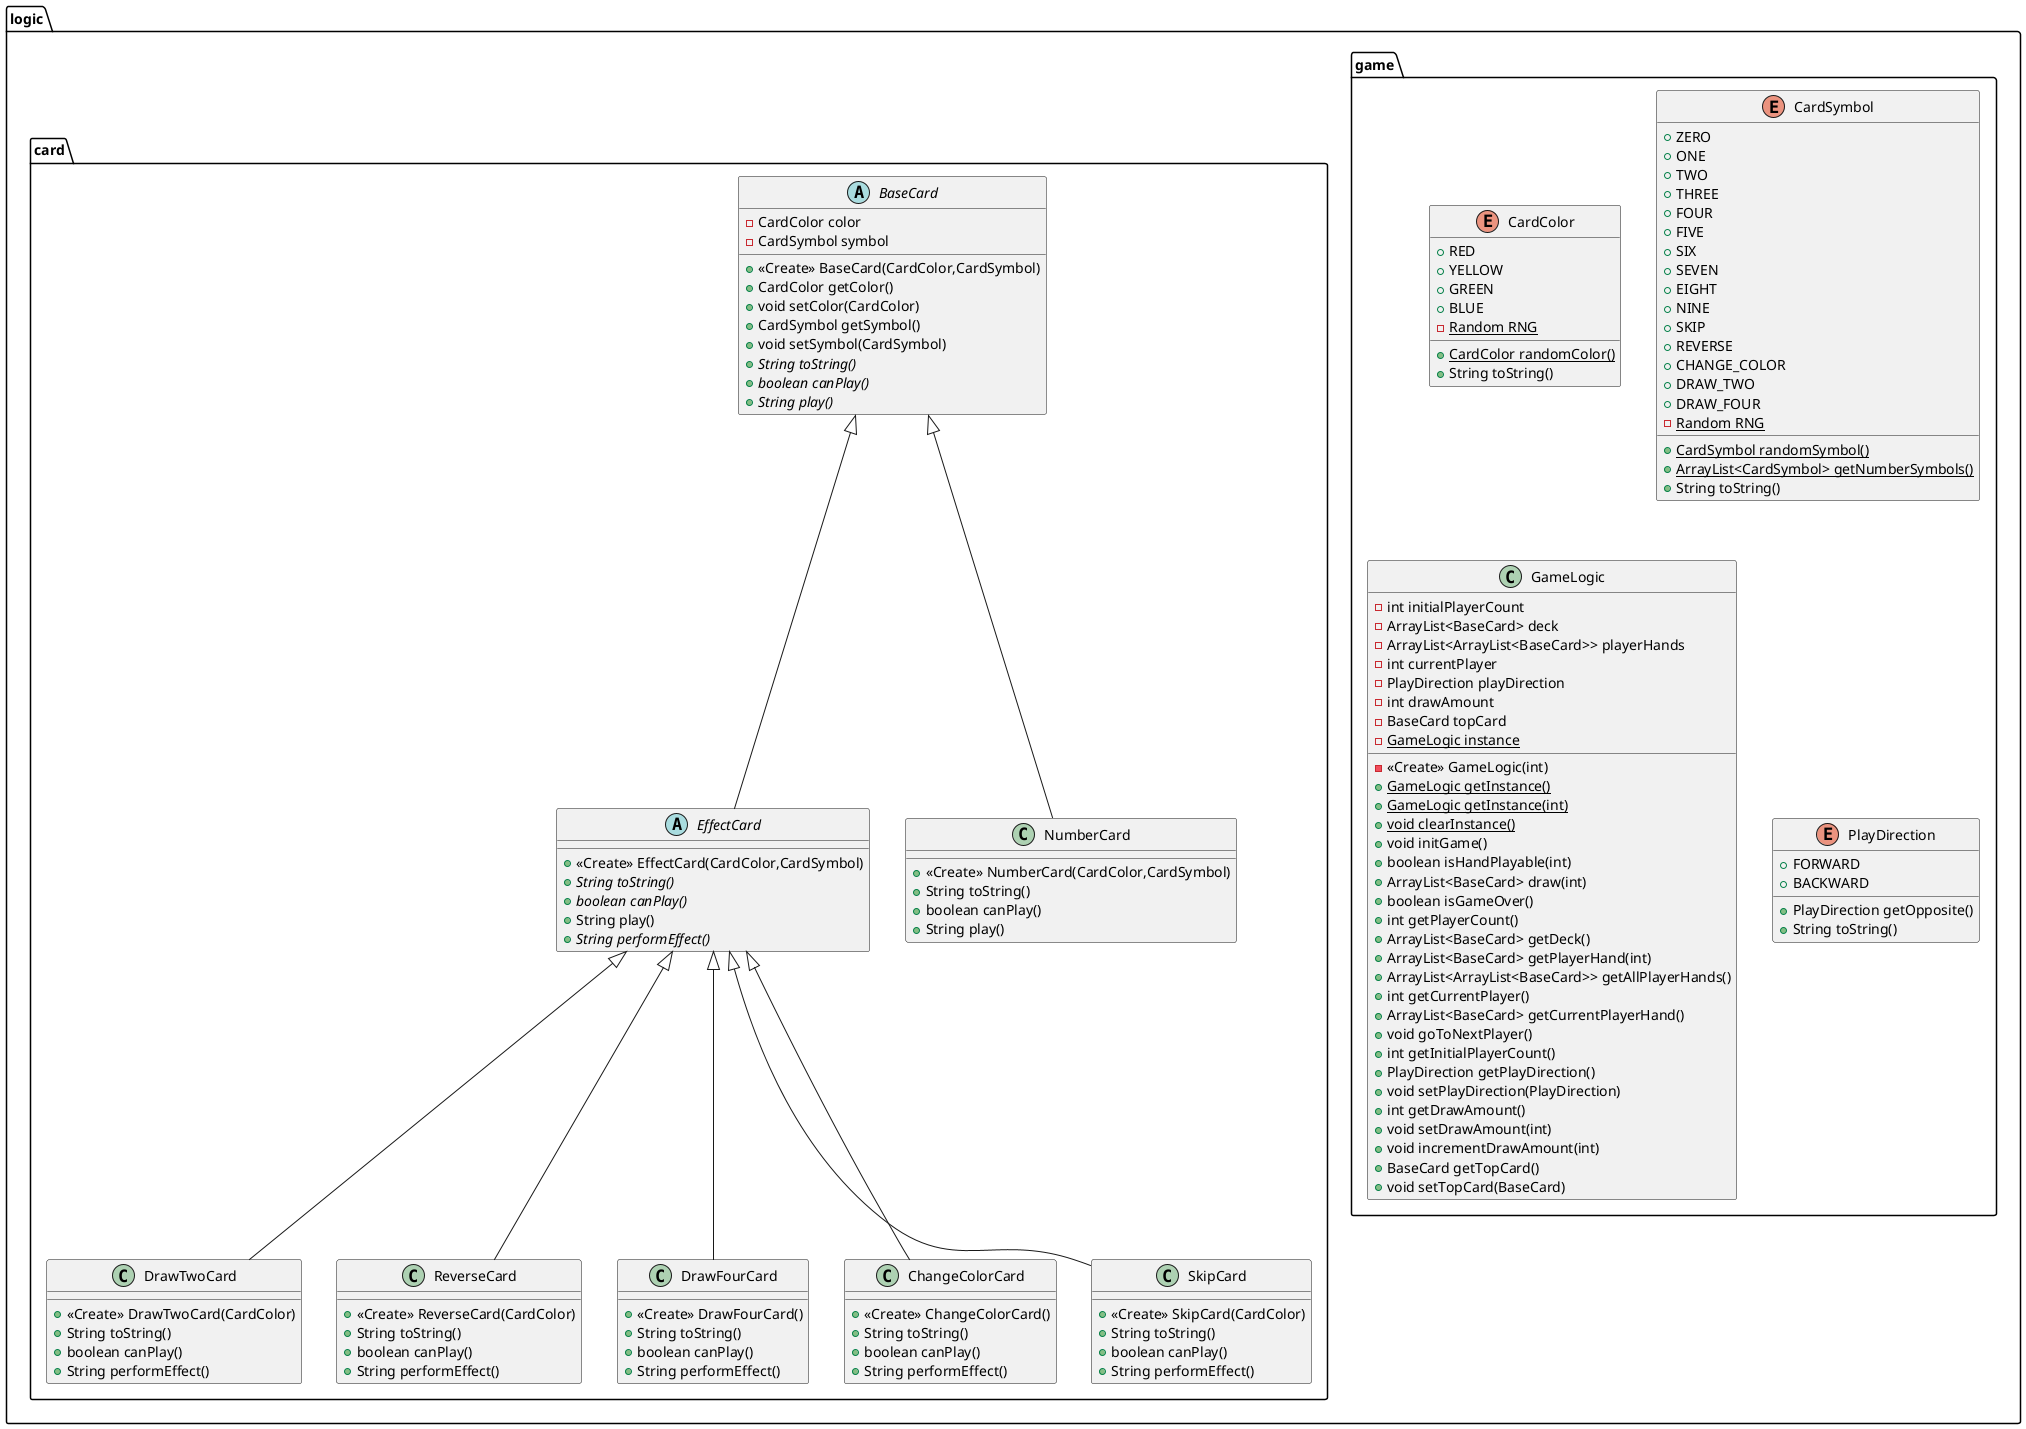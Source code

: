 @startuml
enum logic.game.CardColor {
+  RED
+  YELLOW
+  GREEN
+  BLUE
- {static} Random RNG
+ {static} CardColor randomColor()
+ String toString()
}
enum logic.game.CardSymbol {
+  ZERO
+  ONE
+  TWO
+  THREE
+  FOUR
+  FIVE
+  SIX
+  SEVEN
+  EIGHT
+  NINE
+  SKIP
+  REVERSE
+  CHANGE_COLOR
+  DRAW_TWO
+  DRAW_FOUR
- {static} Random RNG
+ {static} CardSymbol randomSymbol()
+ {static} ArrayList<CardSymbol> getNumberSymbols()
+ String toString()
}
class logic.card.DrawTwoCard {
+ <<Create>> DrawTwoCard(CardColor)
+ String toString()
+ boolean canPlay()
+ String performEffect()
}
abstract class logic.card.EffectCard {
+ <<Create>> EffectCard(CardColor,CardSymbol)
+ {abstract}String toString()
+ {abstract}boolean canPlay()
+ String play()
+ {abstract}String performEffect()
}
class logic.game.GameLogic {
- int initialPlayerCount
- ArrayList<BaseCard> deck
- ArrayList<ArrayList<BaseCard>> playerHands
- int currentPlayer
- PlayDirection playDirection
- int drawAmount
- BaseCard topCard
- {static} GameLogic instance
- <<Create>> GameLogic(int)
+ {static} GameLogic getInstance()
+ {static} GameLogic getInstance(int)
+ {static} void clearInstance()
+ void initGame()
+ boolean isHandPlayable(int)
+ ArrayList<BaseCard> draw(int)
+ boolean isGameOver()
+ int getPlayerCount()
+ ArrayList<BaseCard> getDeck()
+ ArrayList<BaseCard> getPlayerHand(int)
+ ArrayList<ArrayList<BaseCard>> getAllPlayerHands()
+ int getCurrentPlayer()
+ ArrayList<BaseCard> getCurrentPlayerHand()
+ void goToNextPlayer()
+ int getInitialPlayerCount()
+ PlayDirection getPlayDirection()
+ void setPlayDirection(PlayDirection)
+ int getDrawAmount()
+ void setDrawAmount(int)
+ void incrementDrawAmount(int)
+ BaseCard getTopCard()
+ void setTopCard(BaseCard)
}
class logic.card.ReverseCard {
+ <<Create>> ReverseCard(CardColor)
+ String toString()
+ boolean canPlay()
+ String performEffect()
}
abstract class logic.card.BaseCard {
- CardColor color
- CardSymbol symbol
+ <<Create>> BaseCard(CardColor,CardSymbol)
+ CardColor getColor()
+ void setColor(CardColor)
+ CardSymbol getSymbol()
+ void setSymbol(CardSymbol)
+ {abstract}String toString()
+ {abstract}boolean canPlay()
+ {abstract}String play()
}
class logic.card.DrawFourCard {
+ <<Create>> DrawFourCard()
+ String toString()
+ boolean canPlay()
+ String performEffect()
}
class logic.card.ChangeColorCard {
+ <<Create>> ChangeColorCard()
+ String toString()
+ boolean canPlay()
+ String performEffect()
}
class logic.card.SkipCard {
+ <<Create>> SkipCard(CardColor)
+ String toString()
+ boolean canPlay()
+ String performEffect()
}
class logic.card.NumberCard {
+ <<Create>> NumberCard(CardColor,CardSymbol)
+ String toString()
+ boolean canPlay()
+ String play()
}
enum logic.game.PlayDirection {
+  FORWARD
+  BACKWARD
+ PlayDirection getOpposite()
+ String toString()
}


logic.card.EffectCard <|-- logic.card.DrawTwoCard
logic.card.BaseCard <|-- logic.card.EffectCard
logic.card.EffectCard <|-- logic.card.ReverseCard
logic.card.EffectCard <|-- logic.card.DrawFourCard
logic.card.EffectCard <|-- logic.card.ChangeColorCard
logic.card.EffectCard <|-- logic.card.SkipCard
logic.card.BaseCard <|-- logic.card.NumberCard
@enduml